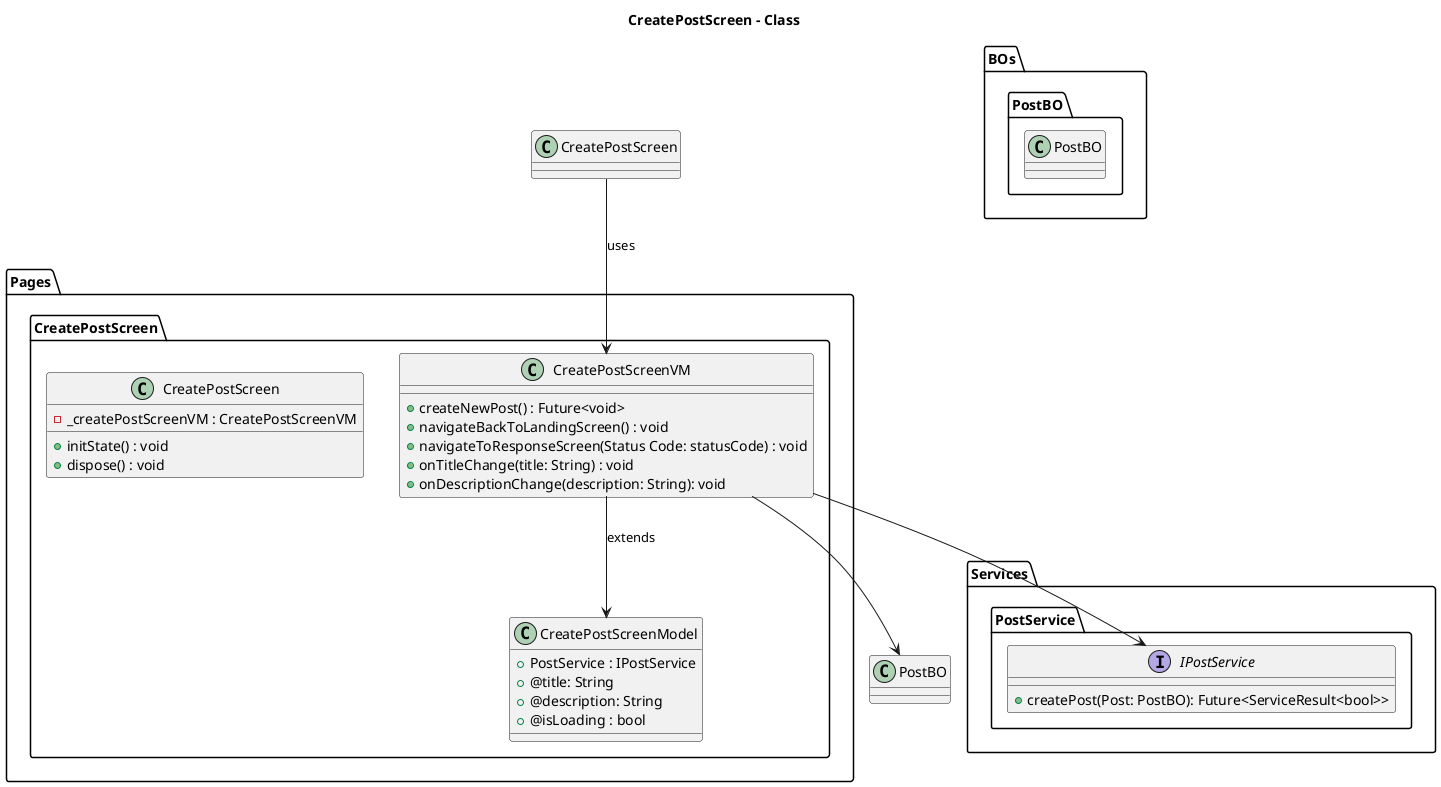 @startuml CreatePostScreen - Class

title **CreatePostScreen - Class**

package Pages{
    package CreatePostScreen{
        class CreatePostScreenModel{
            + PostService : IPostService
            + @title: String
            + @description: String
            + @isLoading : bool
        }
        class CreatePostScreenVM{
            + createNewPost() : Future<void>
            + navigateBackToLandingScreen() : void
            + navigateToResponseScreen(Status Code: statusCode) : void
            + onTitleChange(title: String) : void
            + onDescriptionChange(description: String): void
        }
        class CreatePostScreen{
            - _createPostScreenVM : CreatePostScreenVM
            + initState() : void
            + dispose() : void
        }
    }
}

package Services{
    package PostService{
        interface IPostService{
            + createPost(Post: PostBO): Future<ServiceResult<bool>>
        }
    }
}

package BOs{
    package PostBO{
        class PostBO{
        }
    }
}

CreatePostScreenVM --> PostBO
CreatePostScreenVM --> IPostService
CreatePostScreenVM --> CreatePostScreenModel : extends
CreatePostScreen --> CreatePostScreenVM : uses
@enduml
